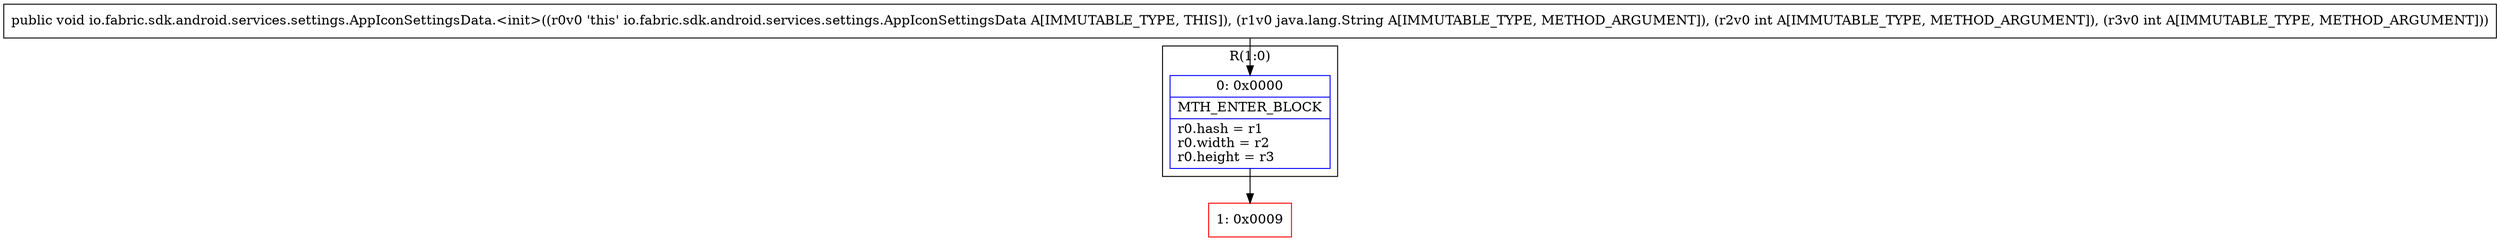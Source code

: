 digraph "CFG forio.fabric.sdk.android.services.settings.AppIconSettingsData.\<init\>(Ljava\/lang\/String;II)V" {
subgraph cluster_Region_860381872 {
label = "R(1:0)";
node [shape=record,color=blue];
Node_0 [shape=record,label="{0\:\ 0x0000|MTH_ENTER_BLOCK\l|r0.hash = r1\lr0.width = r2\lr0.height = r3\l}"];
}
Node_1 [shape=record,color=red,label="{1\:\ 0x0009}"];
MethodNode[shape=record,label="{public void io.fabric.sdk.android.services.settings.AppIconSettingsData.\<init\>((r0v0 'this' io.fabric.sdk.android.services.settings.AppIconSettingsData A[IMMUTABLE_TYPE, THIS]), (r1v0 java.lang.String A[IMMUTABLE_TYPE, METHOD_ARGUMENT]), (r2v0 int A[IMMUTABLE_TYPE, METHOD_ARGUMENT]), (r3v0 int A[IMMUTABLE_TYPE, METHOD_ARGUMENT])) }"];
MethodNode -> Node_0;
Node_0 -> Node_1;
}


